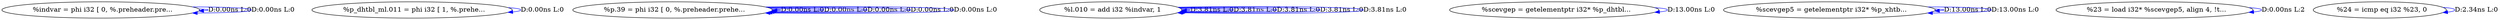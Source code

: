 digraph {
Node0x4100a40[label="  %indvar = phi i32 [ 0, %.preheader.pre..."];
Node0x4100a40 -> Node0x4100a40[label="D:0.00ns L:0",color=blue];
Node0x4100a40 -> Node0x4100a40[label="D:0.00ns L:0",color=blue];
Node0x4100b80[label="  %p_dhtbl_ml.011 = phi i32 [ 1, %.prehe..."];
Node0x4100b80 -> Node0x4100b80[label="D:0.00ns L:0",color=blue];
Node0x4100cc0[label="  %p.39 = phi i32 [ 0, %.preheader.prehe..."];
Node0x4100cc0 -> Node0x4100cc0[label="D:0.00ns L:0",color=blue];
Node0x4100cc0 -> Node0x4100cc0[label="D:0.00ns L:0",color=blue];
Node0x4100cc0 -> Node0x4100cc0[label="D:0.00ns L:0",color=blue];
Node0x4100cc0 -> Node0x4100cc0[label="D:0.00ns L:0",color=blue];
Node0x4100cc0 -> Node0x4100cc0[label="D:0.00ns L:0",color=blue];
Node0x4100e00[label="  %l.010 = add i32 %indvar, 1"];
Node0x4100e00 -> Node0x4100e00[label="D:3.81ns L:0",color=blue];
Node0x4100e00 -> Node0x4100e00[label="D:3.81ns L:0",color=blue];
Node0x4100e00 -> Node0x4100e00[label="D:3.81ns L:0",color=blue];
Node0x4100e00 -> Node0x4100e00[label="D:3.81ns L:0",color=blue];
Node0x4100e00 -> Node0x4100e00[label="D:3.81ns L:0",color=blue];
Node0x4100f40[label="  %scevgep = getelementptr i32* %p_dhtbl..."];
Node0x4100f40 -> Node0x4100f40[label="D:13.00ns L:0",color=blue];
Node0x4101080[label="  %scevgep5 = getelementptr i32* %p_xhtb..."];
Node0x4101080 -> Node0x4101080[label="D:13.00ns L:0",color=blue];
Node0x4101080 -> Node0x4101080[label="D:13.00ns L:0",color=blue];
Node0x41011c0[label="  %23 = load i32* %scevgep5, align 4, !t..."];
Node0x41011c0 -> Node0x41011c0[label="D:0.00ns L:2",color=blue];
Node0x4101300[label="  %24 = icmp eq i32 %23, 0"];
Node0x4101300 -> Node0x4101300[label="D:2.34ns L:0",color=blue];
}
